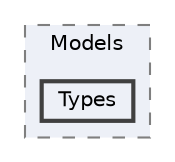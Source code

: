 digraph "LogicLayer/Dojo/Models/Types"
{
 // LATEX_PDF_SIZE
  bgcolor="transparent";
  edge [fontname=Helvetica,fontsize=10,labelfontname=Helvetica,labelfontsize=10];
  node [fontname=Helvetica,fontsize=10,shape=box,height=0.2,width=0.4];
  compound=true
  subgraph clusterdir_e2ae88535ebd72284cf8979c14d55523 {
    graph [ bgcolor="#edf0f7", pencolor="grey50", label="Models", fontname=Helvetica,fontsize=10 style="filled,dashed", URL="dir_e2ae88535ebd72284cf8979c14d55523.html",tooltip=""]
  dir_e1b4825a0f48c0aeffb80629fa55b45f [label="Types", fillcolor="#edf0f7", color="grey25", style="filled,bold", URL="dir_e1b4825a0f48c0aeffb80629fa55b45f.html",tooltip=""];
  }
}
